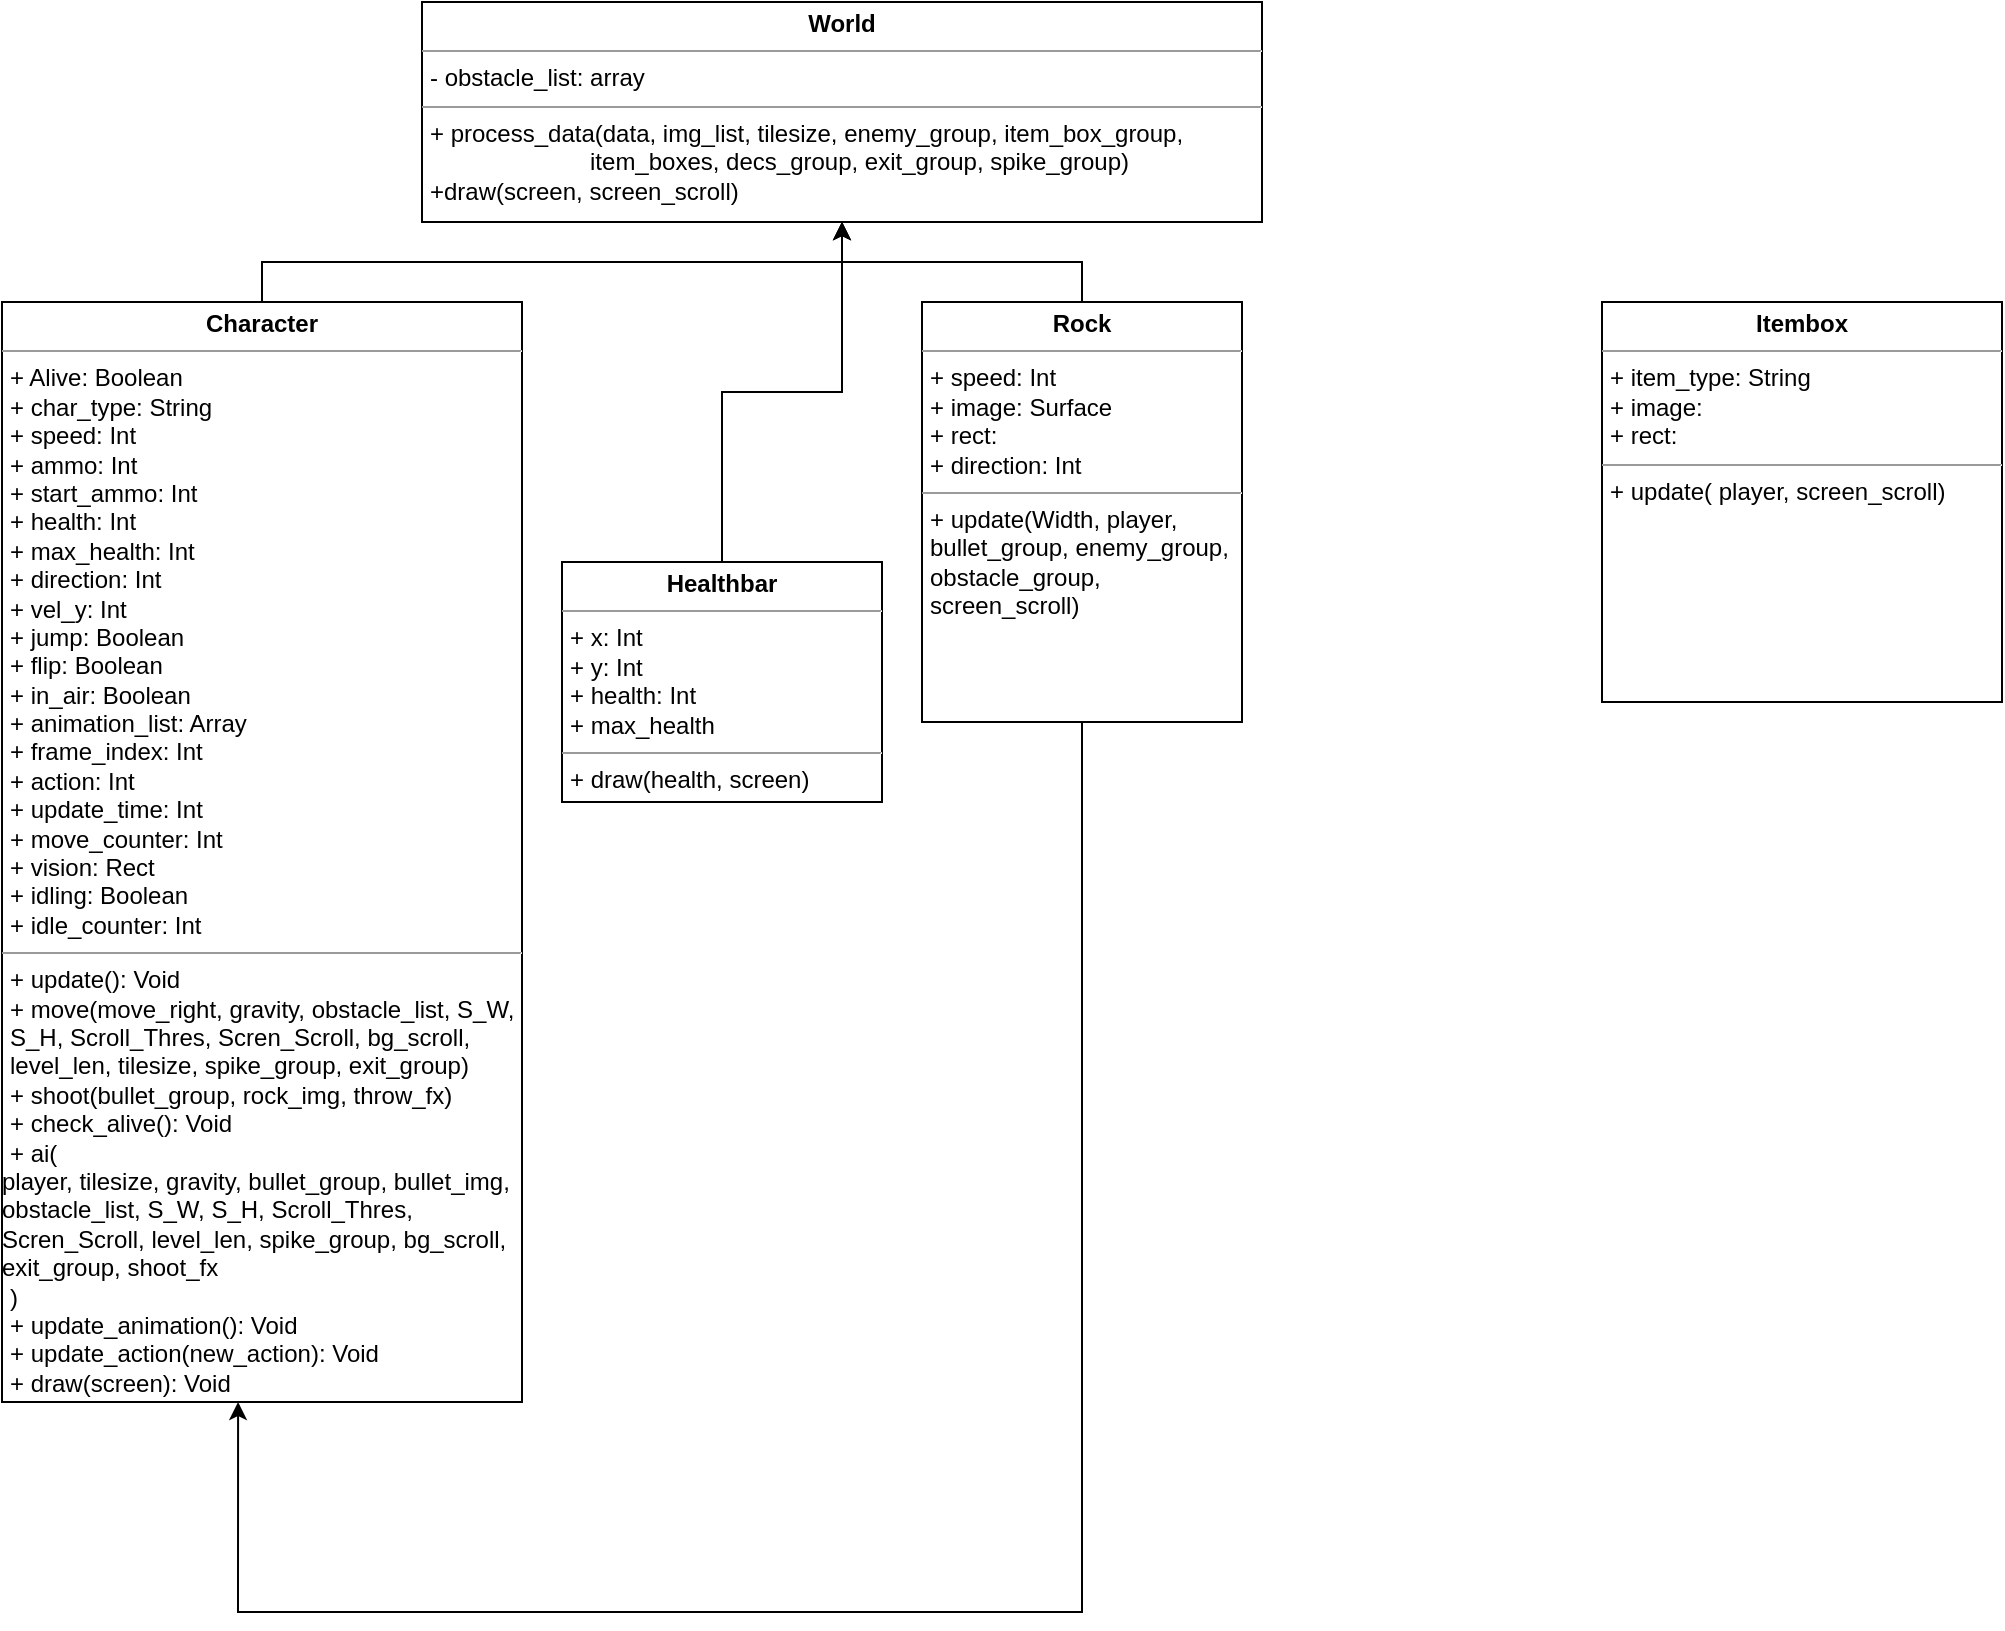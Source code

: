<mxfile version="23.1.2" type="device">
  <diagram id="C5RBs43oDa-KdzZeNtuy" name="Page-1">
    <mxGraphModel dx="707" dy="419" grid="1" gridSize="10" guides="1" tooltips="1" connect="1" arrows="1" fold="1" page="1" pageScale="1" pageWidth="827" pageHeight="1169" math="0" shadow="0">
      <root>
        <mxCell id="WIyWlLk6GJQsqaUBKTNV-0" />
        <mxCell id="WIyWlLk6GJQsqaUBKTNV-1" parent="WIyWlLk6GJQsqaUBKTNV-0" />
        <mxCell id="UxXV9LabbvLQt3IniTZf-0" value="&lt;p style=&quot;margin:0px;margin-top:4px;text-align:center;&quot;&gt;&lt;b&gt;World&lt;/b&gt;&lt;/p&gt;&lt;hr size=&quot;1&quot;&gt;&lt;p style=&quot;margin:0px;margin-left:4px;&quot;&gt;- obstacle_list: array&lt;/p&gt;&lt;hr size=&quot;1&quot;&gt;&lt;p style=&quot;margin:0px;margin-left:4px;&quot;&gt;+ process_data(data, img_list, tilesize, enemy_group, item_box_group, &lt;span style=&quot;white-space: pre;&quot;&gt;&#x9;&lt;/span&gt;&lt;span style=&quot;white-space: pre;&quot;&gt;&#x9;&lt;/span&gt;&lt;span style=&quot;white-space: pre;&quot;&gt;&#x9;&lt;/span&gt;item_boxes, decs_group, exit_group, spike_group)&lt;/p&gt;&lt;p style=&quot;margin:0px;margin-left:4px;&quot;&gt;+draw(screen, screen_scroll)&lt;/p&gt;" style="verticalAlign=top;align=left;overflow=fill;fontSize=12;fontFamily=Helvetica;html=1;whiteSpace=wrap;" vertex="1" parent="WIyWlLk6GJQsqaUBKTNV-1">
          <mxGeometry x="290" y="60" width="420" height="110" as="geometry" />
        </mxCell>
        <mxCell id="UxXV9LabbvLQt3IniTZf-3" style="edgeStyle=orthogonalEdgeStyle;rounded=0;orthogonalLoop=1;jettySize=auto;html=1;entryX=0.5;entryY=1;entryDx=0;entryDy=0;" edge="1" parent="WIyWlLk6GJQsqaUBKTNV-1" source="UxXV9LabbvLQt3IniTZf-1" target="UxXV9LabbvLQt3IniTZf-0">
          <mxGeometry relative="1" as="geometry" />
        </mxCell>
        <mxCell id="UxXV9LabbvLQt3IniTZf-1" value="&lt;p style=&quot;margin:0px;margin-top:4px;text-align:center;&quot;&gt;&lt;b&gt;Character&lt;/b&gt;&lt;/p&gt;&lt;hr size=&quot;1&quot;&gt;&lt;p style=&quot;margin:0px;margin-left:4px;&quot;&gt;+ Alive: Boolean&lt;/p&gt;&lt;p style=&quot;margin:0px;margin-left:4px;&quot;&gt;+ char_type: String&amp;nbsp;&lt;/p&gt;&lt;p style=&quot;margin:0px;margin-left:4px;&quot;&gt;+ speed: Int&lt;/p&gt;&lt;p style=&quot;margin:0px;margin-left:4px;&quot;&gt;+ ammo: Int&lt;/p&gt;&lt;p style=&quot;margin:0px;margin-left:4px;&quot;&gt;+ start_ammo: Int&lt;/p&gt;&lt;p style=&quot;margin:0px;margin-left:4px;&quot;&gt;+ health: Int&lt;/p&gt;&lt;p style=&quot;margin:0px;margin-left:4px;&quot;&gt;+ max_health: Int&lt;/p&gt;&lt;p style=&quot;margin:0px;margin-left:4px;&quot;&gt;+ direction: Int&lt;/p&gt;&lt;p style=&quot;margin:0px;margin-left:4px;&quot;&gt;+ vel_y: Int&lt;/p&gt;&lt;p style=&quot;margin:0px;margin-left:4px;&quot;&gt;+ jump: Boolean&lt;/p&gt;&lt;p style=&quot;margin:0px;margin-left:4px;&quot;&gt;+ flip: Boolean&lt;/p&gt;&lt;p style=&quot;margin:0px;margin-left:4px;&quot;&gt;+ in_air: Boolean&lt;/p&gt;&lt;p style=&quot;margin:0px;margin-left:4px;&quot;&gt;+ animation_list: Array&lt;br&gt;+ frame_index: Int&lt;/p&gt;&lt;p style=&quot;margin:0px;margin-left:4px;&quot;&gt;+ action: Int&lt;/p&gt;&lt;p style=&quot;margin:0px;margin-left:4px;&quot;&gt;+ update_time: Int&lt;/p&gt;&lt;p style=&quot;margin:0px;margin-left:4px;&quot;&gt;+ move_counter: Int&lt;/p&gt;&lt;p style=&quot;margin:0px;margin-left:4px;&quot;&gt;+ vision: Rect&lt;/p&gt;&lt;p style=&quot;margin:0px;margin-left:4px;&quot;&gt;+ idling: Boolean&lt;/p&gt;&lt;p style=&quot;margin:0px;margin-left:4px;&quot;&gt;+ idle_counter: Int&lt;/p&gt;&lt;hr size=&quot;1&quot;&gt;&lt;p style=&quot;margin:0px;margin-left:4px;&quot;&gt;+ update(): Void&lt;/p&gt;&lt;p style=&quot;margin:0px;margin-left:4px;&quot;&gt;+ move(move_right, gravity, obstacle_list, S_W, S_H, Scroll_Thres, Scren_Scroll, bg_scroll, level_len, tilesize, spike_group, exit_group)&lt;/p&gt;&lt;p style=&quot;margin:0px;margin-left:4px;&quot;&gt;+ shoot(&lt;span style=&quot;background-color: initial;&quot;&gt;bullet_group, rock_img, throw_fx)&lt;/span&gt;&lt;/p&gt;&lt;p style=&quot;margin:0px;margin-left:4px;&quot;&gt;&lt;span style=&quot;background-color: initial;&quot;&gt;+ check_alive(): Void&lt;/span&gt;&lt;/p&gt;&lt;p style=&quot;margin:0px;margin-left:4px;&quot;&gt;+ ai(&lt;/p&gt;player, tilesize, gravity, bullet_group, bullet_img, obstacle_list, S_W, S_H, Scroll_Thres, Scren_Scroll, level_len, spike_group, bg_scroll, exit_group, shoot_fx&lt;p style=&quot;margin:0px;margin-left:4px;&quot;&gt;&lt;span style=&quot;background-color: initial;&quot;&gt;)&lt;/span&gt;&lt;/p&gt;&lt;p style=&quot;margin:0px;margin-left:4px;&quot;&gt;&lt;span style=&quot;background-color: initial;&quot;&gt;+ update_animation(): Void&lt;/span&gt;&lt;/p&gt;&lt;p style=&quot;margin:0px;margin-left:4px;&quot;&gt;&lt;span style=&quot;background-color: initial;&quot;&gt;+ update_action(new_action): Void&lt;/span&gt;&lt;/p&gt;&lt;p style=&quot;margin:0px;margin-left:4px;&quot;&gt;&lt;span style=&quot;background-color: initial;&quot;&gt;+ draw(screen): Void&lt;/span&gt;&lt;/p&gt;" style="verticalAlign=top;align=left;overflow=fill;fontSize=12;fontFamily=Helvetica;html=1;whiteSpace=wrap;" vertex="1" parent="WIyWlLk6GJQsqaUBKTNV-1">
          <mxGeometry x="80" y="210" width="260" height="550" as="geometry" />
        </mxCell>
        <mxCell id="UxXV9LabbvLQt3IniTZf-5" style="edgeStyle=orthogonalEdgeStyle;rounded=0;orthogonalLoop=1;jettySize=auto;html=1;entryX=0.5;entryY=1;entryDx=0;entryDy=0;" edge="1" parent="WIyWlLk6GJQsqaUBKTNV-1" source="UxXV9LabbvLQt3IniTZf-4" target="UxXV9LabbvLQt3IniTZf-0">
          <mxGeometry relative="1" as="geometry" />
        </mxCell>
        <mxCell id="UxXV9LabbvLQt3IniTZf-4" value="&lt;p style=&quot;margin:0px;margin-top:4px;text-align:center;&quot;&gt;&lt;b&gt;Healthbar&lt;/b&gt;&lt;/p&gt;&lt;hr size=&quot;1&quot;&gt;&lt;p style=&quot;margin:0px;margin-left:4px;&quot;&gt;+ x: Int&lt;/p&gt;&lt;p style=&quot;margin:0px;margin-left:4px;&quot;&gt;+ y: Int&lt;/p&gt;&lt;p style=&quot;margin:0px;margin-left:4px;&quot;&gt;+ health: Int&lt;/p&gt;&lt;p style=&quot;margin:0px;margin-left:4px;&quot;&gt;+ max_health&lt;/p&gt;&lt;hr size=&quot;1&quot;&gt;&lt;p style=&quot;margin:0px;margin-left:4px;&quot;&gt;+ draw(health, screen)&lt;/p&gt;" style="verticalAlign=top;align=left;overflow=fill;fontSize=12;fontFamily=Helvetica;html=1;whiteSpace=wrap;" vertex="1" parent="WIyWlLk6GJQsqaUBKTNV-1">
          <mxGeometry x="360" y="340" width="160" height="120" as="geometry" />
        </mxCell>
        <mxCell id="UxXV9LabbvLQt3IniTZf-7" style="edgeStyle=orthogonalEdgeStyle;rounded=0;orthogonalLoop=1;jettySize=auto;html=1;entryX=0.5;entryY=1;entryDx=0;entryDy=0;" edge="1" parent="WIyWlLk6GJQsqaUBKTNV-1" source="UxXV9LabbvLQt3IniTZf-6" target="UxXV9LabbvLQt3IniTZf-0">
          <mxGeometry relative="1" as="geometry" />
        </mxCell>
        <mxCell id="UxXV9LabbvLQt3IniTZf-9" style="edgeStyle=orthogonalEdgeStyle;rounded=0;orthogonalLoop=1;jettySize=auto;html=1;entryX=0.454;entryY=1;entryDx=0;entryDy=0;entryPerimeter=0;exitX=0.5;exitY=1;exitDx=0;exitDy=0;" edge="1" parent="WIyWlLk6GJQsqaUBKTNV-1" source="UxXV9LabbvLQt3IniTZf-6" target="UxXV9LabbvLQt3IniTZf-1">
          <mxGeometry relative="1" as="geometry">
            <mxPoint x="579" y="420.003" as="sourcePoint" />
            <mxPoint x="170" y="840" as="targetPoint" />
            <Array as="points">
              <mxPoint x="620" y="865" />
              <mxPoint x="198" y="865" />
            </Array>
          </mxGeometry>
        </mxCell>
        <mxCell id="UxXV9LabbvLQt3IniTZf-6" value="&lt;p style=&quot;margin:0px;margin-top:4px;text-align:center;&quot;&gt;&lt;b&gt;Rock&lt;/b&gt;&lt;/p&gt;&lt;hr size=&quot;1&quot;&gt;&lt;p style=&quot;margin:0px;margin-left:4px;&quot;&gt;+ speed: Int&lt;/p&gt;&lt;p style=&quot;margin:0px;margin-left:4px;&quot;&gt;+ image: Surface&lt;/p&gt;&lt;p style=&quot;margin:0px;margin-left:4px;&quot;&gt;+ rect:&lt;/p&gt;&lt;p style=&quot;margin:0px;margin-left:4px;&quot;&gt;+ direction: Int&lt;/p&gt;&lt;hr size=&quot;1&quot;&gt;&lt;p style=&quot;margin:0px;margin-left:4px;&quot;&gt;+ update(Width, player, bullet_group, enemy_group, obstacle_group, screen_scroll)&lt;/p&gt;" style="verticalAlign=top;align=left;overflow=fill;fontSize=12;fontFamily=Helvetica;html=1;whiteSpace=wrap;" vertex="1" parent="WIyWlLk6GJQsqaUBKTNV-1">
          <mxGeometry x="540" y="210" width="160" height="210" as="geometry" />
        </mxCell>
        <mxCell id="UxXV9LabbvLQt3IniTZf-10" value="&lt;p style=&quot;margin:0px;margin-top:4px;text-align:center;&quot;&gt;&lt;b&gt;Itembox&lt;/b&gt;&lt;/p&gt;&lt;hr size=&quot;1&quot;&gt;&lt;p style=&quot;margin:0px;margin-left:4px;&quot;&gt;+ item_type: String&lt;/p&gt;&lt;p style=&quot;margin:0px;margin-left:4px;&quot;&gt;+ image:&amp;nbsp;&lt;/p&gt;&lt;p style=&quot;margin:0px;margin-left:4px;&quot;&gt;+ rect:&lt;/p&gt;&lt;hr size=&quot;1&quot;&gt;&lt;p style=&quot;margin:0px;margin-left:4px;&quot;&gt;+ update( player, screen_scroll)&lt;/p&gt;" style="verticalAlign=top;align=left;overflow=fill;fontSize=12;fontFamily=Helvetica;html=1;whiteSpace=wrap;" vertex="1" parent="WIyWlLk6GJQsqaUBKTNV-1">
          <mxGeometry x="880" y="210" width="200" height="200" as="geometry" />
        </mxCell>
      </root>
    </mxGraphModel>
  </diagram>
</mxfile>
